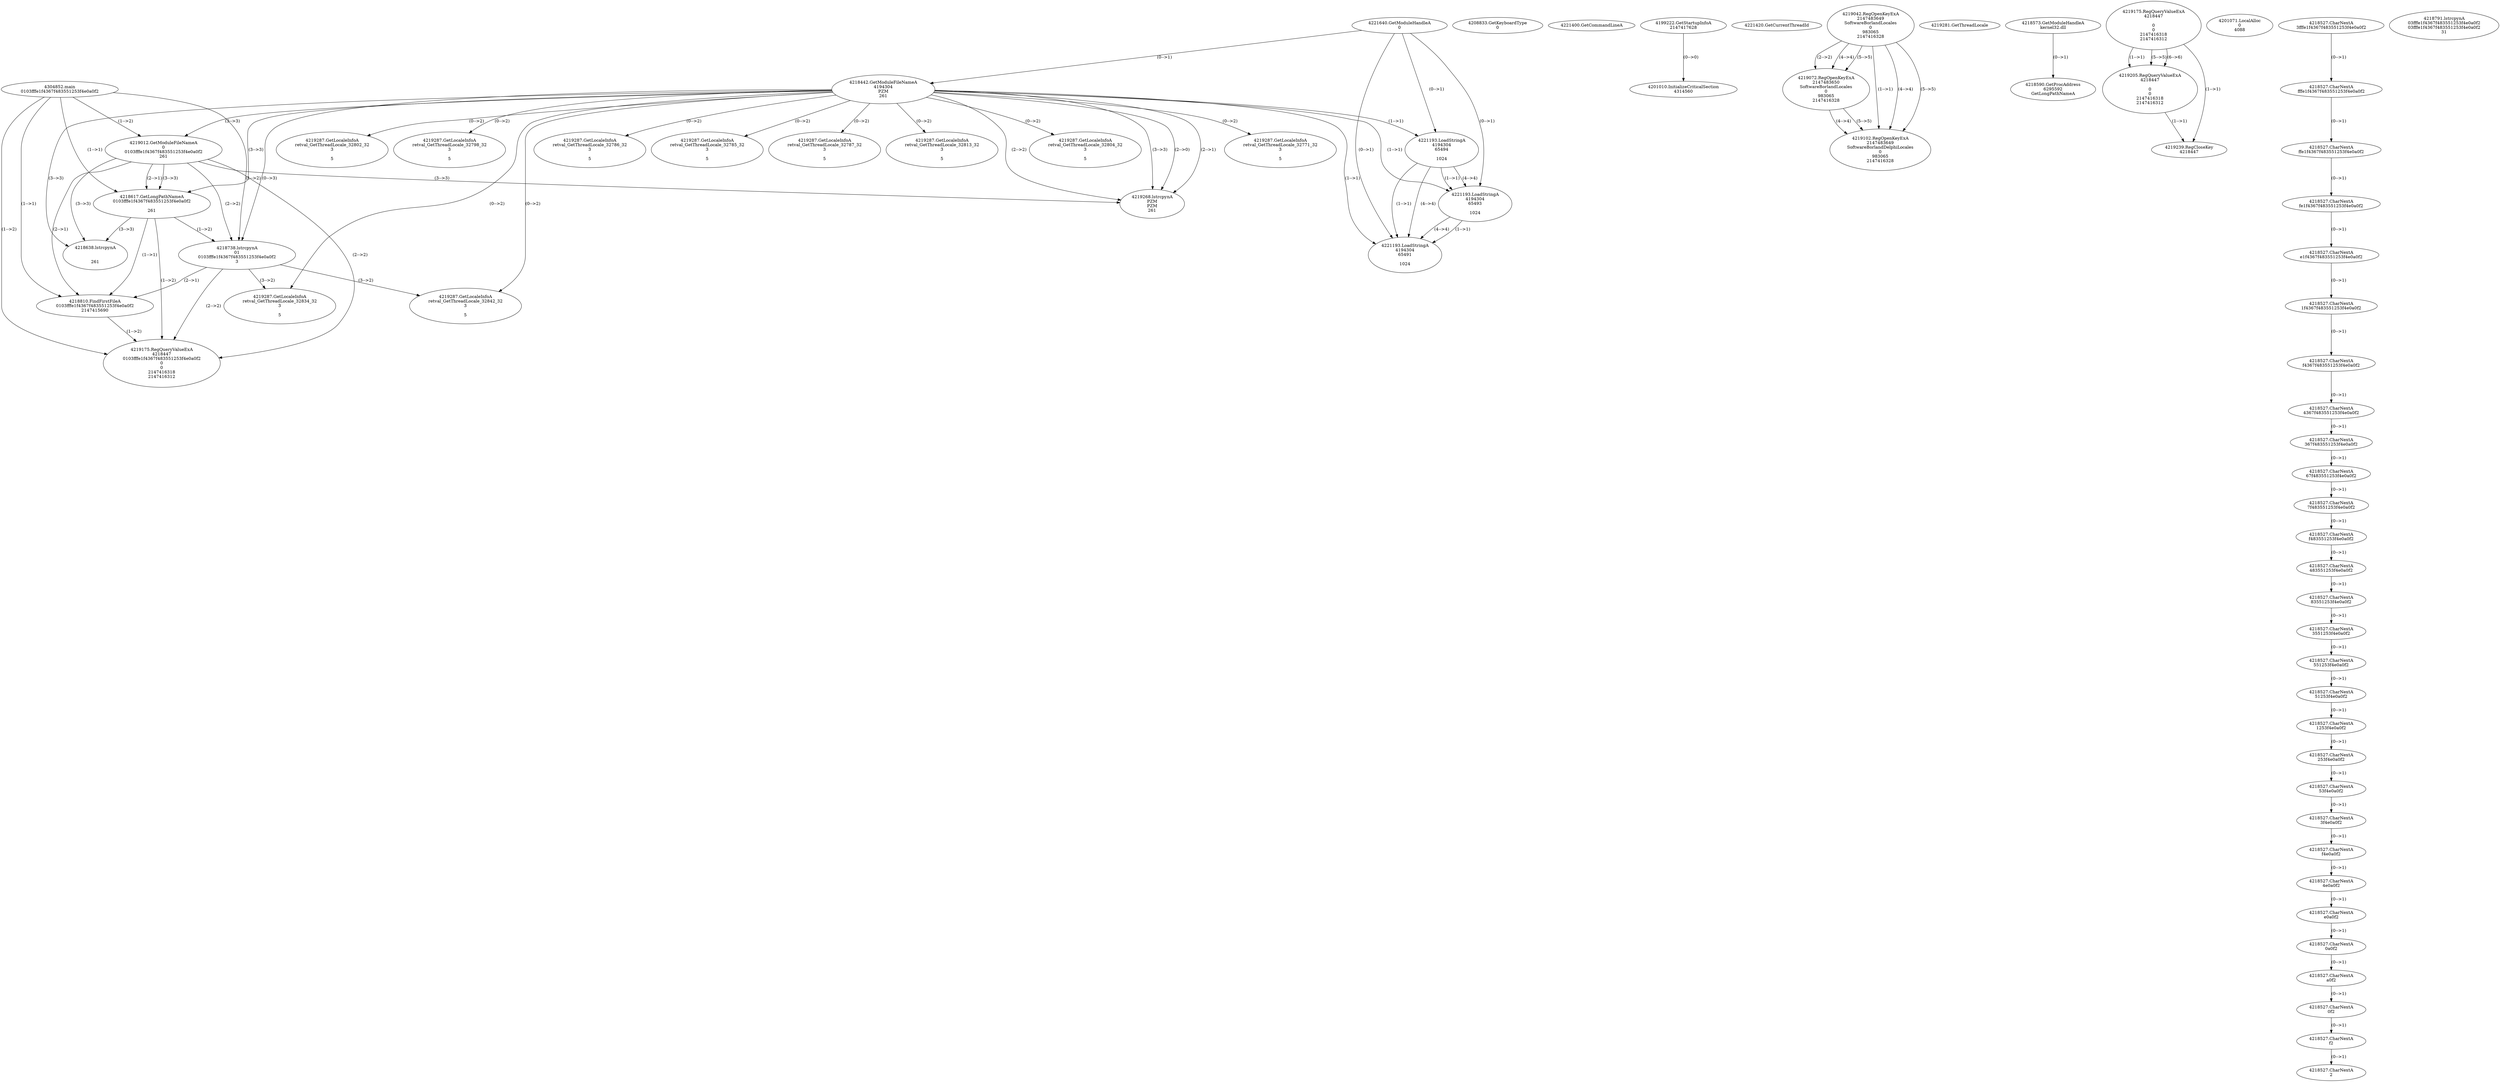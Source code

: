 // Global SCDG with merge call
digraph {
	0 [label="4304852.main
0103fffe1f4367f483551253f4e0a0f2"]
	1 [label="4221640.GetModuleHandleA
0"]
	2 [label="4208833.GetKeyboardType
0"]
	3 [label="4221400.GetCommandLineA
"]
	4 [label="4199222.GetStartupInfoA
2147417628"]
	5 [label="4221420.GetCurrentThreadId
"]
	6 [label="4218442.GetModuleFileNameA
4194304
PZM
261"]
	1 -> 6 [label="(0-->1)"]
	7 [label="4219012.GetModuleFileNameA
0
0103fffe1f4367f483551253f4e0a0f2
261"]
	0 -> 7 [label="(1-->2)"]
	6 -> 7 [label="(3-->3)"]
	8 [label="4219042.RegOpenKeyExA
2147483649
Software\Borland\Locales
0
983065
2147416328"]
	9 [label="4219072.RegOpenKeyExA
2147483650
Software\Borland\Locales
0
983065
2147416328"]
	8 -> 9 [label="(2-->2)"]
	8 -> 9 [label="(4-->4)"]
	8 -> 9 [label="(5-->5)"]
	10 [label="4219102.RegOpenKeyExA
2147483649
Software\Borland\Delphi\Locales
0
983065
2147416328"]
	8 -> 10 [label="(1-->1)"]
	8 -> 10 [label="(4-->4)"]
	9 -> 10 [label="(4-->4)"]
	8 -> 10 [label="(5-->5)"]
	9 -> 10 [label="(5-->5)"]
	11 [label="4219268.lstrcpynA
PZM
PZM
261"]
	6 -> 11 [label="(2-->1)"]
	6 -> 11 [label="(2-->2)"]
	6 -> 11 [label="(3-->3)"]
	7 -> 11 [label="(3-->3)"]
	6 -> 11 [label="(2-->0)"]
	12 [label="4219281.GetThreadLocale
"]
	13 [label="4219287.GetLocaleInfoA
retval_GetThreadLocale_32771_32
3

5"]
	6 -> 13 [label="(0-->2)"]
	14 [label="4221193.LoadStringA
4194304
65494

1024"]
	1 -> 14 [label="(0-->1)"]
	6 -> 14 [label="(1-->1)"]
	15 [label="4221193.LoadStringA
4194304
65493

1024"]
	1 -> 15 [label="(0-->1)"]
	6 -> 15 [label="(1-->1)"]
	14 -> 15 [label="(1-->1)"]
	14 -> 15 [label="(4-->4)"]
	16 [label="4221193.LoadStringA
4194304
65491

1024"]
	1 -> 16 [label="(0-->1)"]
	6 -> 16 [label="(1-->1)"]
	14 -> 16 [label="(1-->1)"]
	15 -> 16 [label="(1-->1)"]
	14 -> 16 [label="(4-->4)"]
	15 -> 16 [label="(4-->4)"]
	17 [label="4218573.GetModuleHandleA
kernel32.dll"]
	18 [label="4218590.GetProcAddress
6295592
GetLongPathNameA"]
	17 -> 18 [label="(0-->1)"]
	19 [label="4218617.GetLongPathNameA
0103fffe1f4367f483551253f4e0a0f2

261"]
	0 -> 19 [label="(1-->1)"]
	7 -> 19 [label="(2-->1)"]
	6 -> 19 [label="(3-->3)"]
	7 -> 19 [label="(3-->3)"]
	20 [label="4218638.lstrcpynA


261"]
	6 -> 20 [label="(3-->3)"]
	7 -> 20 [label="(3-->3)"]
	19 -> 20 [label="(3-->3)"]
	21 [label="4219175.RegQueryValueExA
4218447

0
0
2147416318
2147416312"]
	22 [label="4219205.RegQueryValueExA
4218447

0
0
2147416318
2147416312"]
	21 -> 22 [label="(1-->1)"]
	21 -> 22 [label="(5-->5)"]
	21 -> 22 [label="(6-->6)"]
	23 [label="4219239.RegCloseKey
4218447"]
	21 -> 23 [label="(1-->1)"]
	22 -> 23 [label="(1-->1)"]
	24 [label="4219287.GetLocaleInfoA
retval_GetThreadLocale_32802_32
3

5"]
	6 -> 24 [label="(0-->2)"]
	25 [label="4219287.GetLocaleInfoA
retval_GetThreadLocale_32798_32
3

5"]
	6 -> 25 [label="(0-->2)"]
	26 [label="4201010.InitializeCriticalSection
4314560"]
	4 -> 26 [label="(0-->0)"]
	27 [label="4201071.LocalAlloc
0
4088"]
	28 [label="4218738.lstrcpynA
01
0103fffe1f4367f483551253f4e0a0f2
3"]
	0 -> 28 [label="(1-->2)"]
	7 -> 28 [label="(2-->2)"]
	19 -> 28 [label="(1-->2)"]
	6 -> 28 [label="(0-->3)"]
	29 [label="4218527.CharNextA
3fffe1f4367f483551253f4e0a0f2"]
	30 [label="4218527.CharNextA
fffe1f4367f483551253f4e0a0f2"]
	29 -> 30 [label="(0-->1)"]
	31 [label="4218527.CharNextA
ffe1f4367f483551253f4e0a0f2"]
	30 -> 31 [label="(0-->1)"]
	32 [label="4218527.CharNextA
fe1f4367f483551253f4e0a0f2"]
	31 -> 32 [label="(0-->1)"]
	33 [label="4218527.CharNextA
e1f4367f483551253f4e0a0f2"]
	32 -> 33 [label="(0-->1)"]
	34 [label="4218527.CharNextA
1f4367f483551253f4e0a0f2"]
	33 -> 34 [label="(0-->1)"]
	35 [label="4218527.CharNextA
f4367f483551253f4e0a0f2"]
	34 -> 35 [label="(0-->1)"]
	36 [label="4218527.CharNextA
4367f483551253f4e0a0f2"]
	35 -> 36 [label="(0-->1)"]
	37 [label="4218527.CharNextA
367f483551253f4e0a0f2"]
	36 -> 37 [label="(0-->1)"]
	38 [label="4218527.CharNextA
67f483551253f4e0a0f2"]
	37 -> 38 [label="(0-->1)"]
	39 [label="4218527.CharNextA
7f483551253f4e0a0f2"]
	38 -> 39 [label="(0-->1)"]
	40 [label="4218527.CharNextA
f483551253f4e0a0f2"]
	39 -> 40 [label="(0-->1)"]
	41 [label="4218527.CharNextA
483551253f4e0a0f2"]
	40 -> 41 [label="(0-->1)"]
	42 [label="4218527.CharNextA
83551253f4e0a0f2"]
	41 -> 42 [label="(0-->1)"]
	43 [label="4218527.CharNextA
3551253f4e0a0f2"]
	42 -> 43 [label="(0-->1)"]
	44 [label="4218527.CharNextA
551253f4e0a0f2"]
	43 -> 44 [label="(0-->1)"]
	45 [label="4218527.CharNextA
51253f4e0a0f2"]
	44 -> 45 [label="(0-->1)"]
	46 [label="4218527.CharNextA
1253f4e0a0f2"]
	45 -> 46 [label="(0-->1)"]
	47 [label="4218527.CharNextA
253f4e0a0f2"]
	46 -> 47 [label="(0-->1)"]
	48 [label="4218527.CharNextA
53f4e0a0f2"]
	47 -> 48 [label="(0-->1)"]
	49 [label="4218527.CharNextA
3f4e0a0f2"]
	48 -> 49 [label="(0-->1)"]
	50 [label="4218527.CharNextA
f4e0a0f2"]
	49 -> 50 [label="(0-->1)"]
	51 [label="4218527.CharNextA
4e0a0f2"]
	50 -> 51 [label="(0-->1)"]
	52 [label="4218527.CharNextA
e0a0f2"]
	51 -> 52 [label="(0-->1)"]
	53 [label="4218527.CharNextA
0a0f2"]
	52 -> 53 [label="(0-->1)"]
	54 [label="4218527.CharNextA
a0f2"]
	53 -> 54 [label="(0-->1)"]
	55 [label="4218527.CharNextA
0f2"]
	54 -> 55 [label="(0-->1)"]
	56 [label="4218527.CharNextA
f2"]
	55 -> 56 [label="(0-->1)"]
	57 [label="4218527.CharNextA
2"]
	56 -> 57 [label="(0-->1)"]
	58 [label="4218791.lstrcpynA
03fffe1f4367f483551253f4e0a0f2
03fffe1f4367f483551253f4e0a0f2
31"]
	59 [label="4218810.FindFirstFileA
0103fffe1f4367f483551253f4e0a0f2
2147415690"]
	0 -> 59 [label="(1-->1)"]
	7 -> 59 [label="(2-->1)"]
	19 -> 59 [label="(1-->1)"]
	28 -> 59 [label="(2-->1)"]
	60 [label="4219175.RegQueryValueExA
4218447
0103fffe1f4367f483551253f4e0a0f2
0
0
2147416318
2147416312"]
	0 -> 60 [label="(1-->2)"]
	7 -> 60 [label="(2-->2)"]
	19 -> 60 [label="(1-->2)"]
	28 -> 60 [label="(2-->2)"]
	59 -> 60 [label="(1-->2)"]
	61 [label="4219287.GetLocaleInfoA
retval_GetThreadLocale_32834_32
3

5"]
	6 -> 61 [label="(0-->2)"]
	28 -> 61 [label="(3-->2)"]
	62 [label="4219287.GetLocaleInfoA
retval_GetThreadLocale_32786_32
3

5"]
	6 -> 62 [label="(0-->2)"]
	63 [label="4219287.GetLocaleInfoA
retval_GetThreadLocale_32785_32
3

5"]
	6 -> 63 [label="(0-->2)"]
	64 [label="4219287.GetLocaleInfoA
retval_GetThreadLocale_32787_32
3

5"]
	6 -> 64 [label="(0-->2)"]
	65 [label="4219287.GetLocaleInfoA
retval_GetThreadLocale_32813_32
3

5"]
	6 -> 65 [label="(0-->2)"]
	66 [label="4219287.GetLocaleInfoA
retval_GetThreadLocale_32842_32
3

5"]
	6 -> 66 [label="(0-->2)"]
	28 -> 66 [label="(3-->2)"]
	67 [label="4219287.GetLocaleInfoA
retval_GetThreadLocale_32804_32
3

5"]
	6 -> 67 [label="(0-->2)"]
}
